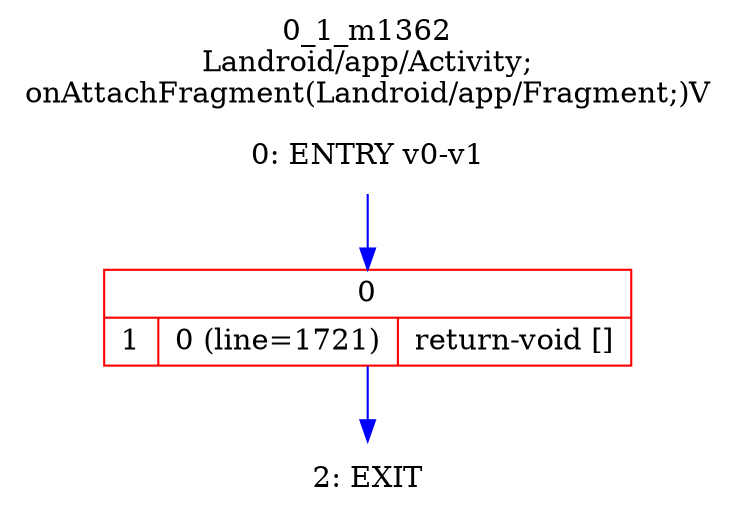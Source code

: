 digraph G {
rankdir=UD;
labelloc=t;
label="0_1_m1362\nLandroid/app/Activity;
onAttachFragment(Landroid/app/Fragment;)V";
0[label="0: ENTRY v0-v1",shape=plaintext];
1[label="{0|{1|0 (line=1721)|return-void []\l}}",shape=record, color=red];
2[label="2: EXIT",shape=plaintext];
0->1 [color=blue, fontcolor=blue,weight=100, taillabel=""];
1->2 [color=blue, fontcolor=blue,weight=100, taillabel=""];
}
